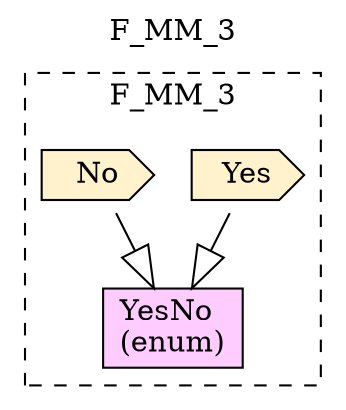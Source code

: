 digraph {graph[label=F_MM_3,labelloc=tl,labelfontsize=12];
subgraph cluster_F_MM_3{style=dashed;label=F_MM_3;
"YesNo"[shape=record,fillcolor="#FFCCFF",style = filled,label="YesNo\l(enum)"];
"VYes"[shape=cds,fillcolor="#FFF2CC",style = filled,label="Yes"];
"VNo"[shape=cds,fillcolor="#FFF2CC",style = filled,label="No"];

"VYes"->"YesNo"[arrowhead=onormal,arrowsize=2.0];
"VNo"->"YesNo"[arrowhead=onormal,arrowsize=2.0];

}
}